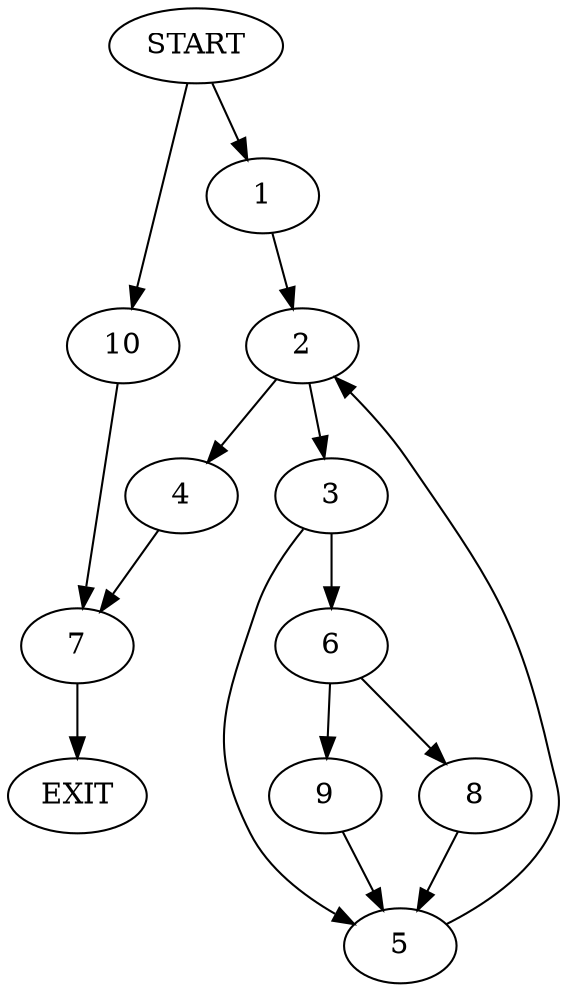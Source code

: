 digraph {
0 [label="START"];
1;
2;
3;
4;
5;
6;
7;
8;
9;
10;
11 [label="EXIT"];
0 -> 1;
1 -> 2;
2 -> 3;
2 -> 4;
3 -> 5;
3 -> 6;
4 -> 7;
6 -> 8;
6 -> 9;
5 -> 2;
8 -> 5;
9 -> 5;
7 -> 11;
0 -> 10;
10 -> 7;
}